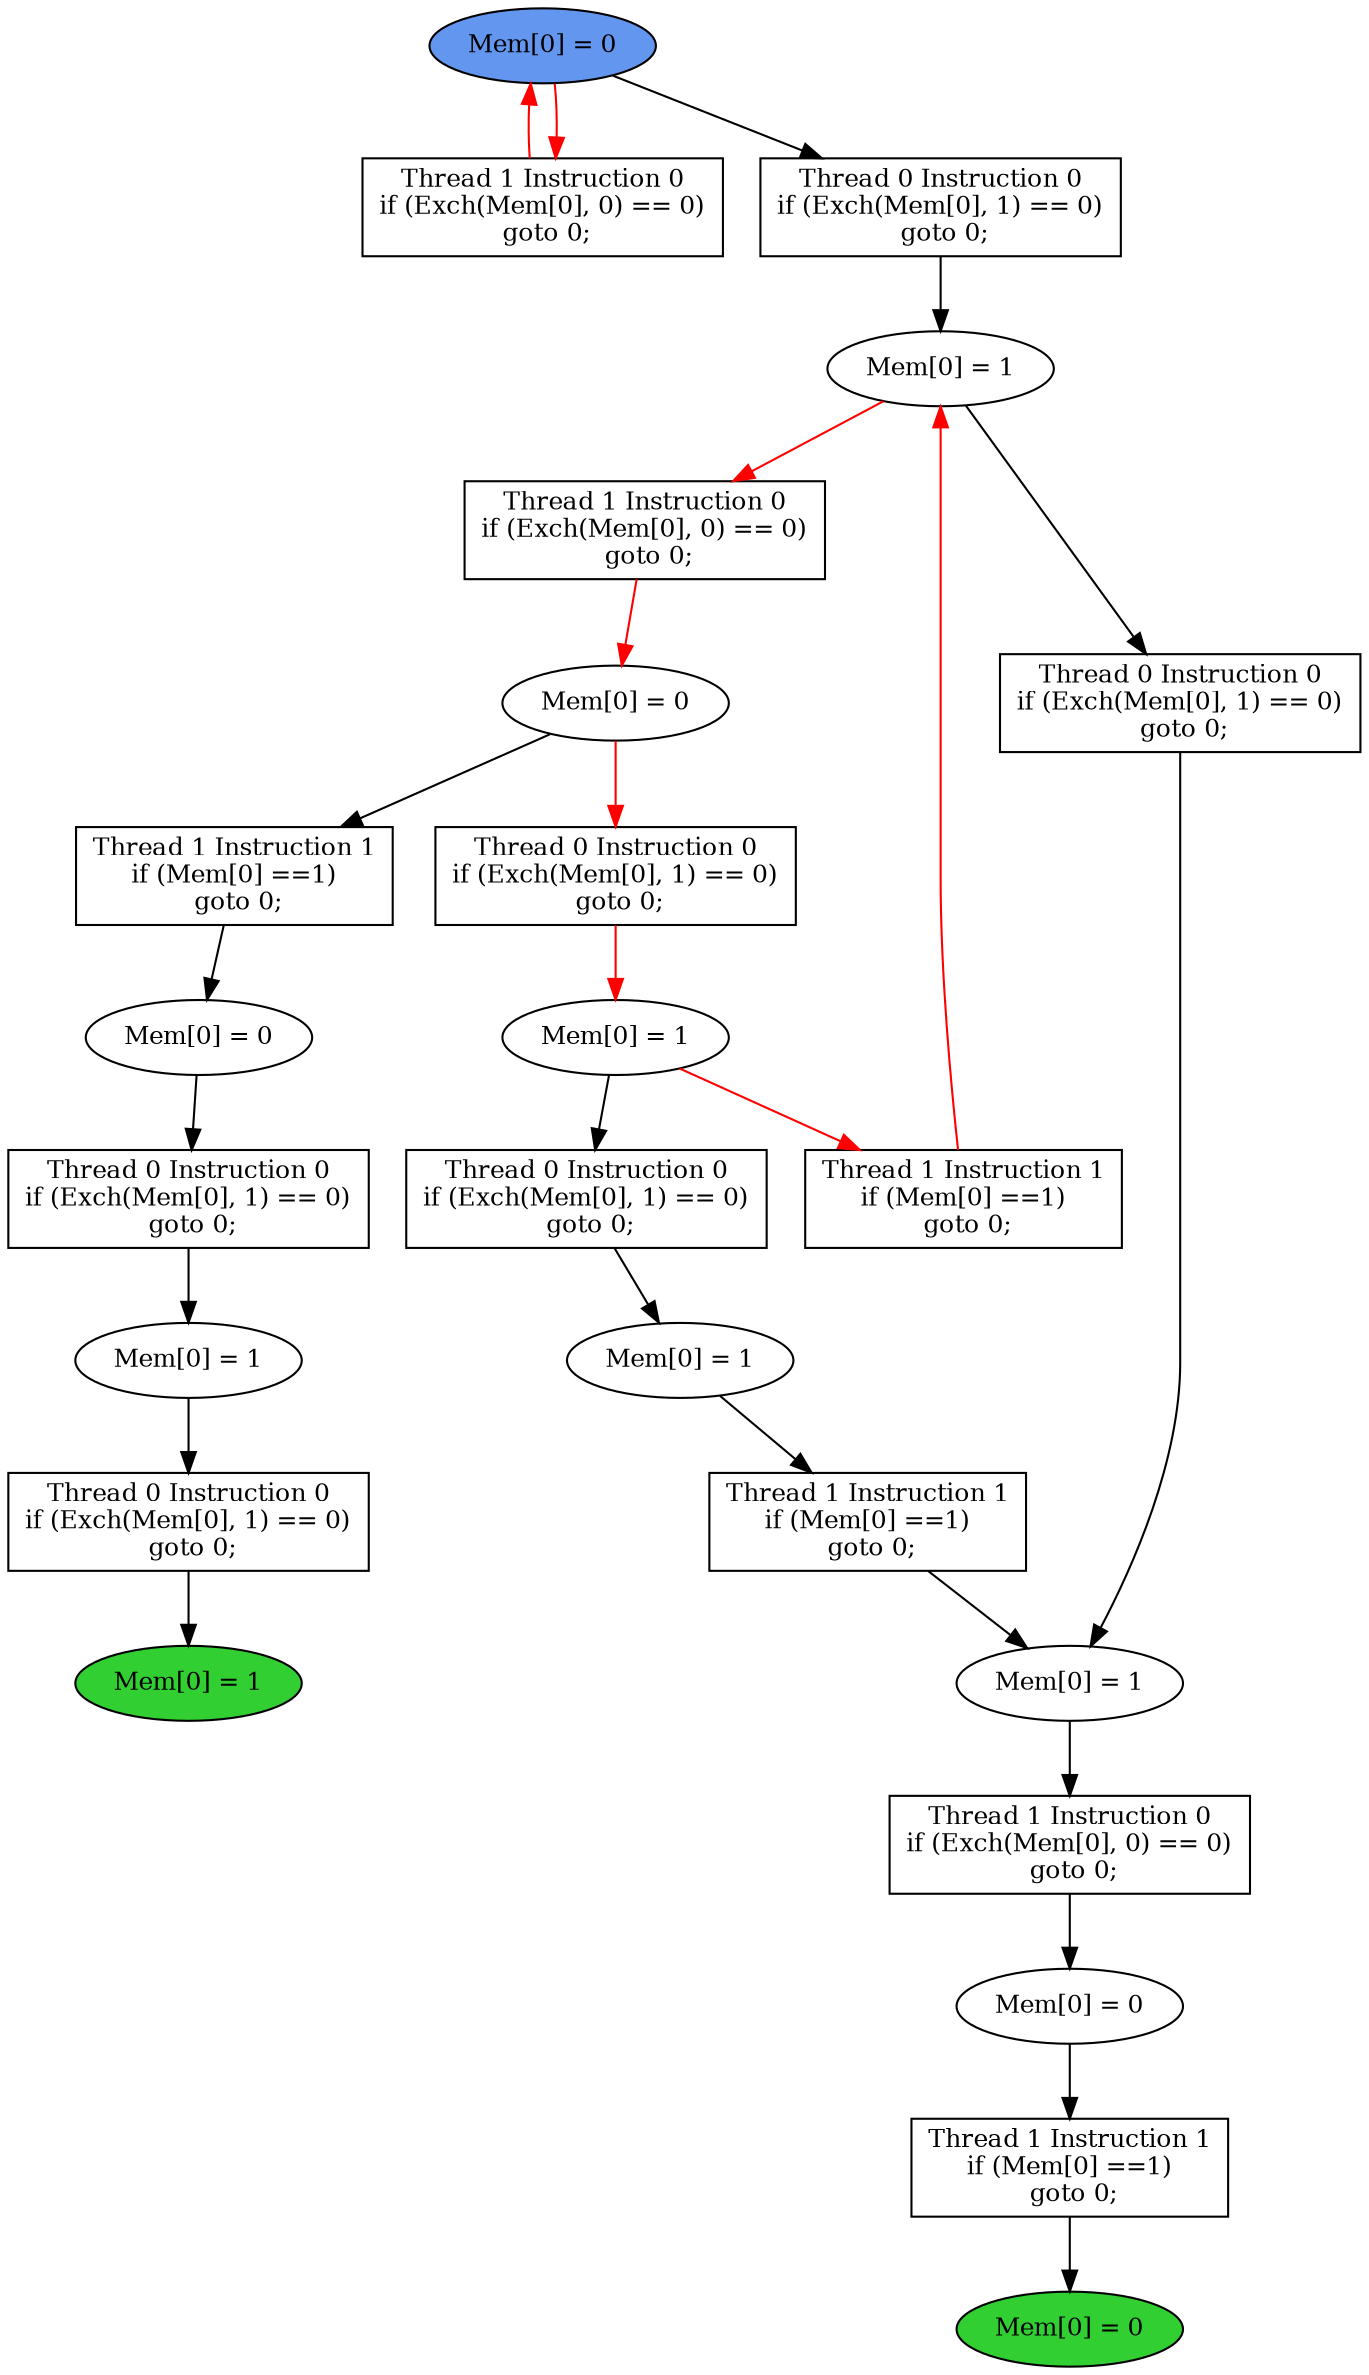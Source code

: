 digraph "graph" {
graph [fontsize=12]
node [fontsize=12]
edge [fontsize=12]
rankdir=TB;
"N15" -> "N14" [uuid = "<A0, END1>", color = "#000000", fontcolor = "#ffffff", style = "solid", label = "", dir = "forward", weight = "1"]
"N20" -> "N18" [uuid = "<A1, S7>", color = "#000000", fontcolor = "#ffffff", style = "solid", label = "", dir = "forward", weight = "1"]
"N29" -> "N28" [uuid = "<A2, S1>", color = "#ff0000", fontcolor = "#ffffff", style = "solid", label = "", dir = "forward", weight = "1"]
"N17" -> "N16" [uuid = "<A3, S0>", color = "#000000", fontcolor = "#ffffff", style = "solid", label = "", dir = "forward", weight = "1"]
"N34" -> "N24" [uuid = "<A4, START$0>", color = "#ff0000", fontcolor = "#ffffff", style = "solid", label = "", dir = "back", weight = "1"]
"N13" -> "N12" [uuid = "<A5, S6>", color = "#000000", fontcolor = "#ffffff", style = "solid", label = "", dir = "forward", weight = "1"]
"N32" -> "N25" [uuid = "<A6, S5>", color = "#ff0000", fontcolor = "#ffffff", style = "solid", label = "", dir = "back", weight = "1"]
"N9" -> "N8" [uuid = "<A7, END0>", color = "#000000", fontcolor = "#ffffff", style = "solid", label = "", dir = "forward", weight = "1"]
"N19" -> "N18" [uuid = "<A8, S7>", color = "#000000", fontcolor = "#ffffff", style = "solid", label = "", dir = "forward", weight = "1"]
"N33" -> "N32" [uuid = "<A9, S5>", color = "#000000", fontcolor = "#ffffff", style = "solid", label = "", dir = "forward", weight = "1"]
"N22" -> "N21" [uuid = "<A10, S4>", color = "#000000", fontcolor = "#ffffff", style = "solid", label = "", dir = "forward", weight = "1"]
"N11" -> "N10" [uuid = "<A11, S3>", color = "#000000", fontcolor = "#ffffff", style = "solid", label = "", dir = "forward", weight = "1"]
"N27" -> "N26" [uuid = "<A12, S2>", color = "#ff0000", fontcolor = "#ffffff", style = "solid", label = "", dir = "forward", weight = "1"]
"N16" -> "N15" [uuid = "<A0, S0>", color = "#000000", fontcolor = "#ffffff", style = "solid", label = "", dir = "forward", weight = "1"]
"N21" -> "N20" [uuid = "<A1, S4>", color = "#000000", fontcolor = "#ffffff", style = "solid", label = "", dir = "forward", weight = "1"]
"N32" -> "N29" [uuid = "<A2, S5>", color = "#ff0000", fontcolor = "#ffffff", style = "solid", label = "", dir = "forward", weight = "1"]
"N18" -> "N17" [uuid = "<A3, S7>", color = "#000000", fontcolor = "#ffffff", style = "solid", label = "", dir = "forward", weight = "1"]
"N34" -> "N24" [uuid = "<A4, START$0>", color = "#ff0000", fontcolor = "#ffffff", style = "solid", label = "", dir = "forward", weight = "1"]
"N28" -> "N13" [uuid = "<A5, S1>", color = "#000000", fontcolor = "#ffffff", style = "solid", label = "", dir = "forward", weight = "1"]
"N26" -> "N25" [uuid = "<A6, S2>", color = "#ff0000", fontcolor = "#ffffff", style = "solid", label = "", dir = "forward", weight = "1"]
"N10" -> "N9" [uuid = "<A7, S3>", color = "#000000", fontcolor = "#ffffff", style = "solid", label = "", dir = "forward", weight = "1"]
"N32" -> "N19" [uuid = "<A8, S5>", color = "#000000", fontcolor = "#ffffff", style = "solid", label = "", dir = "forward", weight = "1"]
"N34" -> "N33" [uuid = "<A9, START$0>", color = "#000000", fontcolor = "#ffffff", style = "solid", label = "", dir = "forward", weight = "1"]
"N26" -> "N22" [uuid = "<A10, S2>", color = "#000000", fontcolor = "#ffffff", style = "solid", label = "", dir = "forward", weight = "1"]
"N12" -> "N11" [uuid = "<A11, S6>", color = "#000000", fontcolor = "#ffffff", style = "solid", label = "", dir = "forward", weight = "1"]
"N28" -> "N27" [uuid = "<A12, S1>", color = "#ff0000", fontcolor = "#ffffff", style = "solid", label = "", dir = "forward", weight = "1"]
"N8" [uuid="END0", label="Mem[0] = 1", fillcolor = "#31cf31", fontcolor = "#000000", shape = "ellipse", style = "filled, solid"]
"N9" [uuid="A7", label="Thread 0 Instruction 0
if (Exch(Mem[0], 1) == 0)
 goto 0;", fillcolor = "#ffffff", fontcolor = "#000000", shape = "box", style = "filled, solid"]
"N10" [uuid="S3", label="Mem[0] = 1", fillcolor = "#ffffff", fontcolor = "#000000", shape = "ellipse", style = "filled, solid"]
"N11" [uuid="A11", label="Thread 0 Instruction 0
if (Exch(Mem[0], 1) == 0)
 goto 0;", fillcolor = "#ffffff", fontcolor = "#000000", shape = "box", style = "filled, solid"]
"N12" [uuid="S6", label="Mem[0] = 0", fillcolor = "#ffffff", fontcolor = "#000000", shape = "ellipse", style = "filled, solid"]
"N13" [uuid="A5", label="Thread 1 Instruction 1
if (Mem[0] ==1)
 goto 0;", fillcolor = "#ffffff", fontcolor = "#000000", shape = "box", style = "filled, solid"]
"N14" [uuid="END1", label="Mem[0] = 0", fillcolor = "#31cf31", fontcolor = "#000000", shape = "ellipse", style = "filled, solid"]
"N15" [uuid="A0", label="Thread 1 Instruction 1
if (Mem[0] ==1)
 goto 0;", fillcolor = "#ffffff", fontcolor = "#000000", shape = "box", style = "filled, solid"]
"N16" [uuid="S0", label="Mem[0] = 0", fillcolor = "#ffffff", fontcolor = "#000000", shape = "ellipse", style = "filled, solid"]
"N17" [uuid="A3", label="Thread 1 Instruction 0
if (Exch(Mem[0], 0) == 0)
 goto 0;", fillcolor = "#ffffff", fontcolor = "#000000", shape = "box", style = "filled, solid"]
"N18" [uuid="S7", label="Mem[0] = 1", fillcolor = "#ffffff", fontcolor = "#000000", shape = "ellipse", style = "filled, solid"]
"N19" [uuid="A8", label="Thread 0 Instruction 0
if (Exch(Mem[0], 1) == 0)
 goto 0;", fillcolor = "#ffffff", fontcolor = "#000000", shape = "box", style = "filled, solid"]
"N20" [uuid="A1", label="Thread 1 Instruction 1
if (Mem[0] ==1)
 goto 0;", fillcolor = "#ffffff", fontcolor = "#000000", shape = "box", style = "filled, solid"]
"N21" [uuid="S4", label="Mem[0] = 1", fillcolor = "#ffffff", fontcolor = "#000000", shape = "ellipse", style = "filled, solid"]
"N22" [uuid="A10", label="Thread 0 Instruction 0
if (Exch(Mem[0], 1) == 0)
 goto 0;", fillcolor = "#ffffff", fontcolor = "#000000", shape = "box", style = "filled, solid"]
"N24" [uuid="A4", label="Thread 1 Instruction 0
if (Exch(Mem[0], 0) == 0)
 goto 0;", fillcolor = "#ffffff", fontcolor = "#000000", shape = "box", style = "filled, solid"]
"N25" [uuid="A6", label="Thread 1 Instruction 1
if (Mem[0] ==1)
 goto 0;", fillcolor = "#ffffff", fontcolor = "#000000", shape = "box", style = "filled, solid"]
"N26" [uuid="S2", label="Mem[0] = 1", fillcolor = "#ffffff", fontcolor = "#000000", shape = "ellipse", style = "filled, solid"]
"N27" [uuid="A12", label="Thread 0 Instruction 0
if (Exch(Mem[0], 1) == 0)
 goto 0;", fillcolor = "#ffffff", fontcolor = "#000000", shape = "box", style = "filled, solid"]
"N28" [uuid="S1", label="Mem[0] = 0", fillcolor = "#ffffff", fontcolor = "#000000", shape = "ellipse", style = "filled, solid"]
"N29" [uuid="A2", label="Thread 1 Instruction 0
if (Exch(Mem[0], 0) == 0)
 goto 0;", fillcolor = "#ffffff", fontcolor = "#000000", shape = "box", style = "filled, solid"]
"N32" [uuid="S5", label="Mem[0] = 1", fillcolor = "#ffffff", fontcolor = "#000000", shape = "ellipse", style = "filled, solid"]
"N33" [uuid="A9", label="Thread 0 Instruction 0
if (Exch(Mem[0], 1) == 0)
 goto 0;", fillcolor = "#ffffff", fontcolor = "#000000", shape = "box", style = "filled, solid"]
"N34" [uuid="START$0", label="Mem[0] = 0", fillcolor = "#6396ef", fontcolor = "#000000", shape = "ellipse", style = "filled, solid"]
}